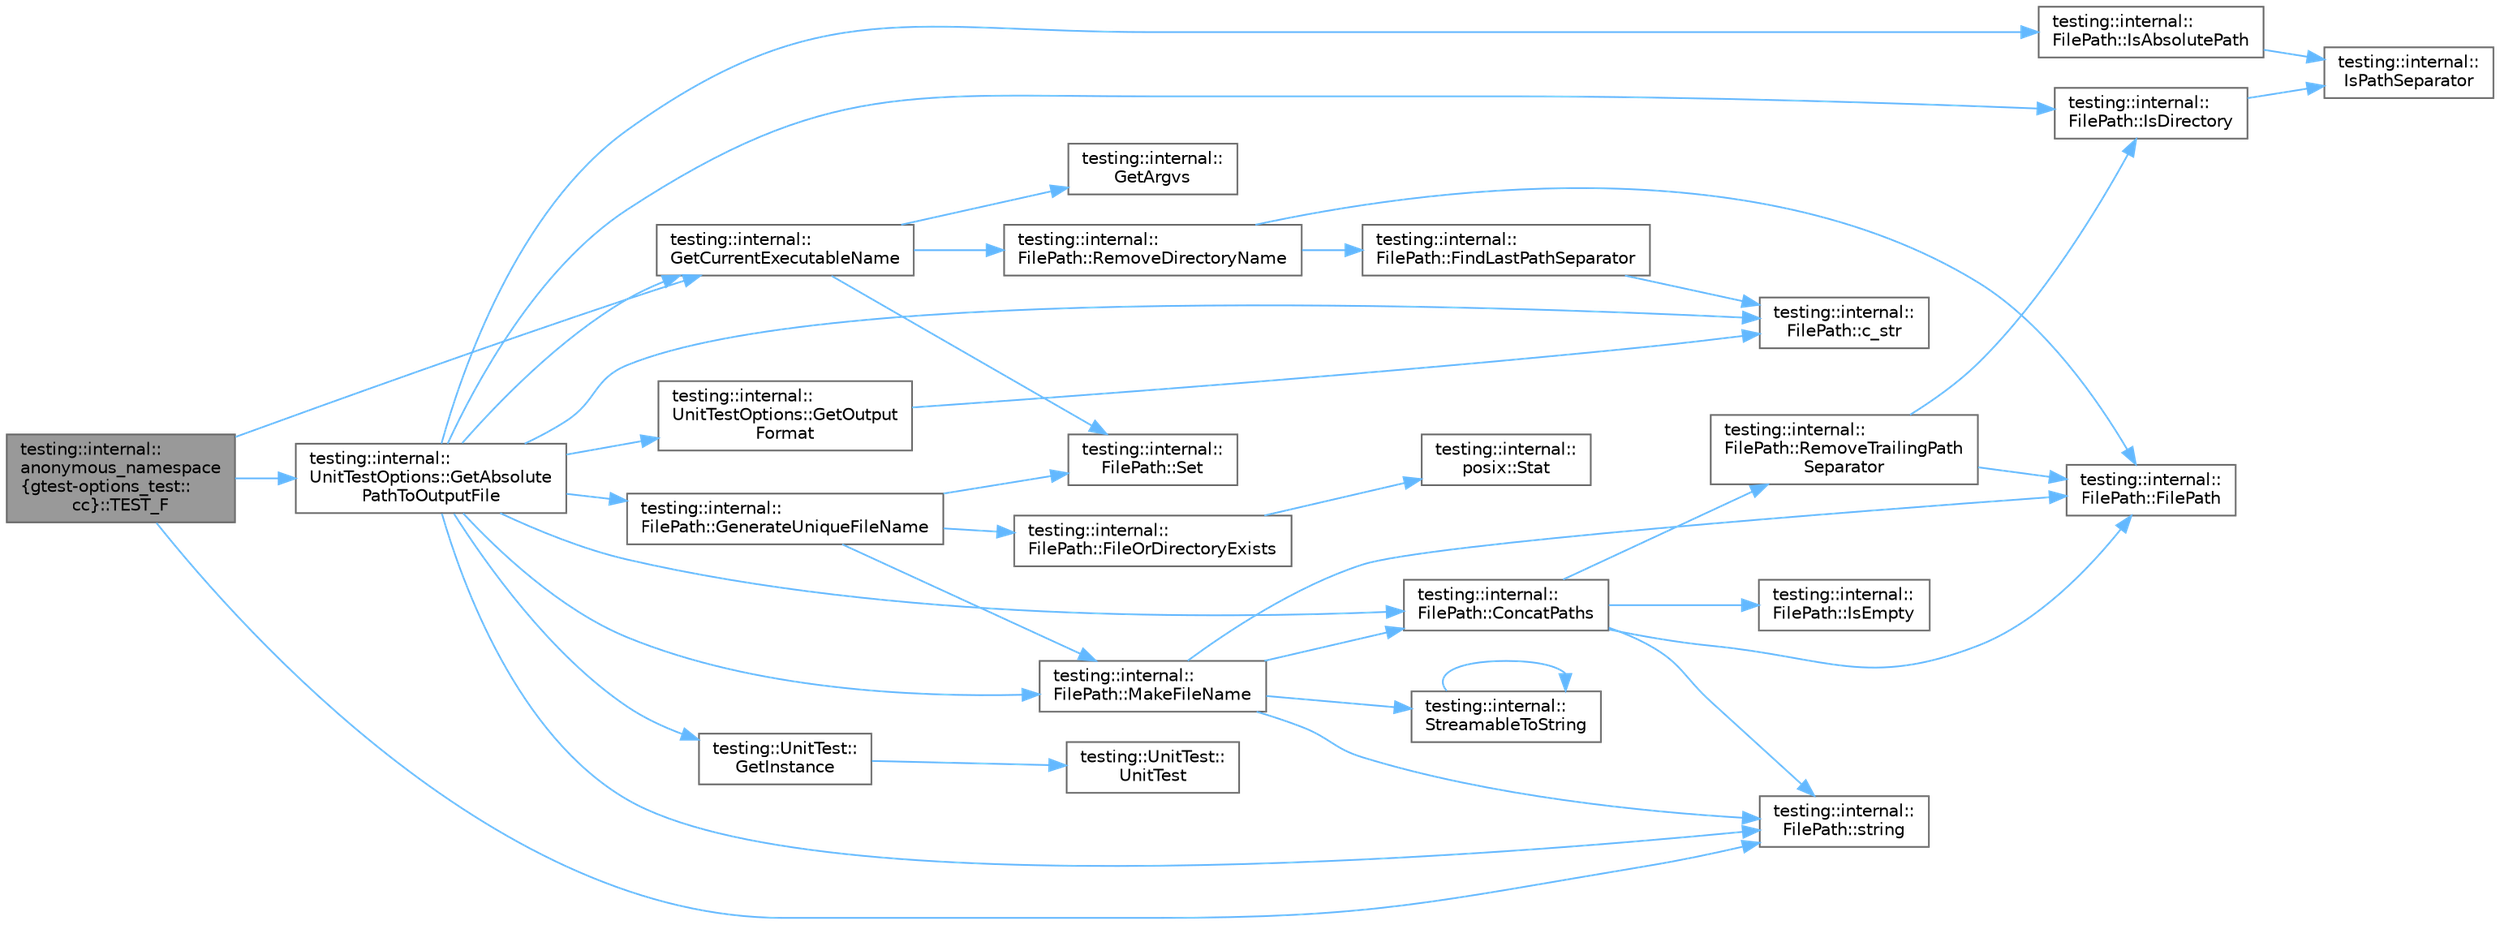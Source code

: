 digraph "testing::internal::anonymous_namespace{gtest-options_test::cc}::TEST_F"
{
 // LATEX_PDF_SIZE
  bgcolor="transparent";
  edge [fontname=Helvetica,fontsize=10,labelfontname=Helvetica,labelfontsize=10];
  node [fontname=Helvetica,fontsize=10,shape=box,height=0.2,width=0.4];
  rankdir="LR";
  Node1 [id="Node000001",label="testing::internal::\lanonymous_namespace\l\{gtest-options_test::\lcc\}::TEST_F",height=0.2,width=0.4,color="gray40", fillcolor="grey60", style="filled", fontcolor="black",tooltip=" "];
  Node1 -> Node2 [id="edge1_Node000001_Node000002",color="steelblue1",style="solid",tooltip=" "];
  Node2 [id="Node000002",label="testing::internal::\lUnitTestOptions::GetAbsolute\lPathToOutputFile",height=0.2,width=0.4,color="grey40", fillcolor="white", style="filled",URL="$classtesting_1_1internal_1_1_unit_test_options.html#a993fb30ad66104158c8c0ac508daca3f",tooltip=" "];
  Node2 -> Node3 [id="edge2_Node000002_Node000003",color="steelblue1",style="solid",tooltip=" "];
  Node3 [id="Node000003",label="testing::internal::\lFilePath::c_str",height=0.2,width=0.4,color="grey40", fillcolor="white", style="filled",URL="$classtesting_1_1internal_1_1_file_path.html#a60a30c518a0298affcc262f5904cf308",tooltip=" "];
  Node2 -> Node4 [id="edge3_Node000002_Node000004",color="steelblue1",style="solid",tooltip=" "];
  Node4 [id="Node000004",label="testing::internal::\lFilePath::ConcatPaths",height=0.2,width=0.4,color="grey40", fillcolor="white", style="filled",URL="$classtesting_1_1internal_1_1_file_path.html#ac9d57987f60ac43f0c57b89e333e531e",tooltip=" "];
  Node4 -> Node5 [id="edge4_Node000004_Node000005",color="steelblue1",style="solid",tooltip=" "];
  Node5 [id="Node000005",label="testing::internal::\lFilePath::FilePath",height=0.2,width=0.4,color="grey40", fillcolor="white", style="filled",URL="$classtesting_1_1internal_1_1_file_path.html#a3504a51accbca78a52fe586133ea5499",tooltip=" "];
  Node4 -> Node6 [id="edge5_Node000004_Node000006",color="steelblue1",style="solid",tooltip=" "];
  Node6 [id="Node000006",label="testing::internal::\lFilePath::IsEmpty",height=0.2,width=0.4,color="grey40", fillcolor="white", style="filled",URL="$classtesting_1_1internal_1_1_file_path.html#a2c165c5510e8705ade547849a9234a6e",tooltip=" "];
  Node4 -> Node7 [id="edge6_Node000004_Node000007",color="steelblue1",style="solid",tooltip=" "];
  Node7 [id="Node000007",label="testing::internal::\lFilePath::RemoveTrailingPath\lSeparator",height=0.2,width=0.4,color="grey40", fillcolor="white", style="filled",URL="$classtesting_1_1internal_1_1_file_path.html#ab47ada111cc940cf2359f6533bada6ca",tooltip=" "];
  Node7 -> Node5 [id="edge7_Node000007_Node000005",color="steelblue1",style="solid",tooltip=" "];
  Node7 -> Node8 [id="edge8_Node000007_Node000008",color="steelblue1",style="solid",tooltip=" "];
  Node8 [id="Node000008",label="testing::internal::\lFilePath::IsDirectory",height=0.2,width=0.4,color="grey40", fillcolor="white", style="filled",URL="$classtesting_1_1internal_1_1_file_path.html#a73fc042ad65e85bbecb956eb4603a6f2",tooltip=" "];
  Node8 -> Node9 [id="edge9_Node000008_Node000009",color="steelblue1",style="solid",tooltip=" "];
  Node9 [id="Node000009",label="testing::internal::\lIsPathSeparator",height=0.2,width=0.4,color="grey40", fillcolor="white", style="filled",URL="$namespacetesting_1_1internal.html#a6b8d22cee9edbbfe56077420a6fa1cb1",tooltip=" "];
  Node4 -> Node10 [id="edge10_Node000004_Node000010",color="steelblue1",style="solid",tooltip=" "];
  Node10 [id="Node000010",label="testing::internal::\lFilePath::string",height=0.2,width=0.4,color="grey40", fillcolor="white", style="filled",URL="$classtesting_1_1internal_1_1_file_path.html#a44649e2fb65454648a9494a89a970d85",tooltip=" "];
  Node2 -> Node11 [id="edge11_Node000002_Node000011",color="steelblue1",style="solid",tooltip=" "];
  Node11 [id="Node000011",label="testing::internal::\lFilePath::GenerateUniqueFileName",height=0.2,width=0.4,color="grey40", fillcolor="white", style="filled",URL="$classtesting_1_1internal_1_1_file_path.html#a2280a77adb394cf80bb5f73fc292e8c8",tooltip=" "];
  Node11 -> Node12 [id="edge12_Node000011_Node000012",color="steelblue1",style="solid",tooltip=" "];
  Node12 [id="Node000012",label="testing::internal::\lFilePath::FileOrDirectoryExists",height=0.2,width=0.4,color="grey40", fillcolor="white", style="filled",URL="$classtesting_1_1internal_1_1_file_path.html#a105bd8fc3adff8fcb4a593532842fb68",tooltip=" "];
  Node12 -> Node13 [id="edge13_Node000012_Node000013",color="steelblue1",style="solid",tooltip=" "];
  Node13 [id="Node000013",label="testing::internal::\lposix::Stat",height=0.2,width=0.4,color="grey40", fillcolor="white", style="filled",URL="$namespacetesting_1_1internal_1_1posix.html#a2b87b7ff647a128614daf50667eb9304",tooltip=" "];
  Node11 -> Node14 [id="edge14_Node000011_Node000014",color="steelblue1",style="solid",tooltip=" "];
  Node14 [id="Node000014",label="testing::internal::\lFilePath::MakeFileName",height=0.2,width=0.4,color="grey40", fillcolor="white", style="filled",URL="$classtesting_1_1internal_1_1_file_path.html#aa8c102da670261eb4fa8e2f2481df139",tooltip=" "];
  Node14 -> Node4 [id="edge15_Node000014_Node000004",color="steelblue1",style="solid",tooltip=" "];
  Node14 -> Node5 [id="edge16_Node000014_Node000005",color="steelblue1",style="solid",tooltip=" "];
  Node14 -> Node15 [id="edge17_Node000014_Node000015",color="steelblue1",style="solid",tooltip=" "];
  Node15 [id="Node000015",label="testing::internal::\lStreamableToString",height=0.2,width=0.4,color="grey40", fillcolor="white", style="filled",URL="$namespacetesting_1_1internal.html#aad4beed95d0846e6ffc5da0978ef3bb9",tooltip=" "];
  Node15 -> Node15 [id="edge18_Node000015_Node000015",color="steelblue1",style="solid",tooltip=" "];
  Node14 -> Node10 [id="edge19_Node000014_Node000010",color="steelblue1",style="solid",tooltip=" "];
  Node11 -> Node16 [id="edge20_Node000011_Node000016",color="steelblue1",style="solid",tooltip=" "];
  Node16 [id="Node000016",label="testing::internal::\lFilePath::Set",height=0.2,width=0.4,color="grey40", fillcolor="white", style="filled",URL="$classtesting_1_1internal_1_1_file_path.html#a15a42de7518e89254e0640dd9317d5f7",tooltip=" "];
  Node2 -> Node17 [id="edge21_Node000002_Node000017",color="steelblue1",style="solid",tooltip=" "];
  Node17 [id="Node000017",label="testing::internal::\lGetCurrentExecutableName",height=0.2,width=0.4,color="grey40", fillcolor="white", style="filled",URL="$namespacetesting_1_1internal.html#a7a2bbf069f75bc99873976ad6fc356ad",tooltip=" "];
  Node17 -> Node18 [id="edge22_Node000017_Node000018",color="steelblue1",style="solid",tooltip=" "];
  Node18 [id="Node000018",label="testing::internal::\lGetArgvs",height=0.2,width=0.4,color="grey40", fillcolor="white", style="filled",URL="$namespacetesting_1_1internal.html#a9608256c67f889006be44912e57e3d4f",tooltip=" "];
  Node17 -> Node19 [id="edge23_Node000017_Node000019",color="steelblue1",style="solid",tooltip=" "];
  Node19 [id="Node000019",label="testing::internal::\lFilePath::RemoveDirectoryName",height=0.2,width=0.4,color="grey40", fillcolor="white", style="filled",URL="$classtesting_1_1internal_1_1_file_path.html#a6b61ede2c81ecd870b8220c04aec3060",tooltip=" "];
  Node19 -> Node5 [id="edge24_Node000019_Node000005",color="steelblue1",style="solid",tooltip=" "];
  Node19 -> Node20 [id="edge25_Node000019_Node000020",color="steelblue1",style="solid",tooltip=" "];
  Node20 [id="Node000020",label="testing::internal::\lFilePath::FindLastPathSeparator",height=0.2,width=0.4,color="grey40", fillcolor="white", style="filled",URL="$classtesting_1_1internal_1_1_file_path.html#ab47f288e1e9ce5a904eccb94e86c4f99",tooltip=" "];
  Node20 -> Node3 [id="edge26_Node000020_Node000003",color="steelblue1",style="solid",tooltip=" "];
  Node17 -> Node16 [id="edge27_Node000017_Node000016",color="steelblue1",style="solid",tooltip=" "];
  Node2 -> Node21 [id="edge28_Node000002_Node000021",color="steelblue1",style="solid",tooltip=" "];
  Node21 [id="Node000021",label="testing::UnitTest::\lGetInstance",height=0.2,width=0.4,color="grey40", fillcolor="white", style="filled",URL="$classtesting_1_1_unit_test.html#a24192400b70b3b946746954e9574fb8e",tooltip=" "];
  Node21 -> Node22 [id="edge29_Node000021_Node000022",color="steelblue1",style="solid",tooltip=" "];
  Node22 [id="Node000022",label="testing::UnitTest::\lUnitTest",height=0.2,width=0.4,color="grey40", fillcolor="white", style="filled",URL="$classtesting_1_1_unit_test.html#a5e646d37f980429c310af696c8775f5c",tooltip=" "];
  Node2 -> Node23 [id="edge30_Node000002_Node000023",color="steelblue1",style="solid",tooltip=" "];
  Node23 [id="Node000023",label="testing::internal::\lUnitTestOptions::GetOutput\lFormat",height=0.2,width=0.4,color="grey40", fillcolor="white", style="filled",URL="$classtesting_1_1internal_1_1_unit_test_options.html#ae7413a21296d885c6924650b51ac4f6d",tooltip=" "];
  Node23 -> Node3 [id="edge31_Node000023_Node000003",color="steelblue1",style="solid",tooltip=" "];
  Node2 -> Node24 [id="edge32_Node000002_Node000024",color="steelblue1",style="solid",tooltip=" "];
  Node24 [id="Node000024",label="testing::internal::\lFilePath::IsAbsolutePath",height=0.2,width=0.4,color="grey40", fillcolor="white", style="filled",URL="$classtesting_1_1internal_1_1_file_path.html#ae17e5581e7996021e598851fe947df9c",tooltip=" "];
  Node24 -> Node9 [id="edge33_Node000024_Node000009",color="steelblue1",style="solid",tooltip=" "];
  Node2 -> Node8 [id="edge34_Node000002_Node000008",color="steelblue1",style="solid",tooltip=" "];
  Node2 -> Node14 [id="edge35_Node000002_Node000014",color="steelblue1",style="solid",tooltip=" "];
  Node2 -> Node10 [id="edge36_Node000002_Node000010",color="steelblue1",style="solid",tooltip=" "];
  Node1 -> Node17 [id="edge37_Node000001_Node000017",color="steelblue1",style="solid",tooltip=" "];
  Node1 -> Node10 [id="edge38_Node000001_Node000010",color="steelblue1",style="solid",tooltip=" "];
}

